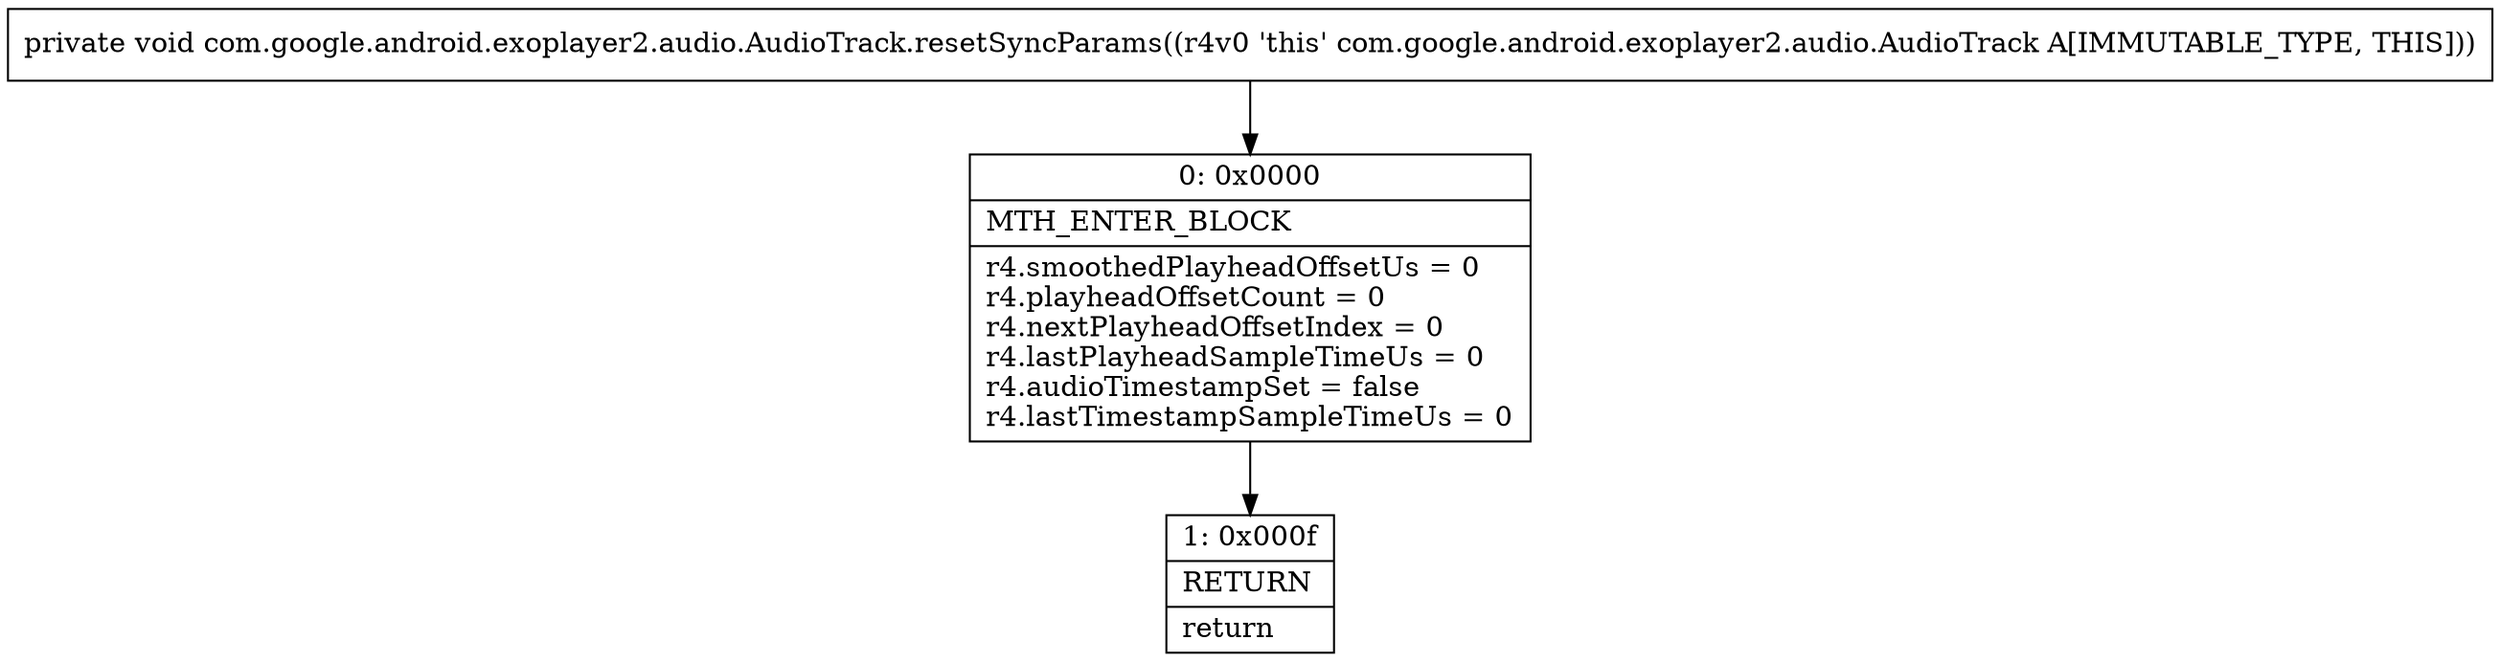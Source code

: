 digraph "CFG forcom.google.android.exoplayer2.audio.AudioTrack.resetSyncParams()V" {
Node_0 [shape=record,label="{0\:\ 0x0000|MTH_ENTER_BLOCK\l|r4.smoothedPlayheadOffsetUs = 0\lr4.playheadOffsetCount = 0\lr4.nextPlayheadOffsetIndex = 0\lr4.lastPlayheadSampleTimeUs = 0\lr4.audioTimestampSet = false\lr4.lastTimestampSampleTimeUs = 0\l}"];
Node_1 [shape=record,label="{1\:\ 0x000f|RETURN\l|return\l}"];
MethodNode[shape=record,label="{private void com.google.android.exoplayer2.audio.AudioTrack.resetSyncParams((r4v0 'this' com.google.android.exoplayer2.audio.AudioTrack A[IMMUTABLE_TYPE, THIS])) }"];
MethodNode -> Node_0;
Node_0 -> Node_1;
}

